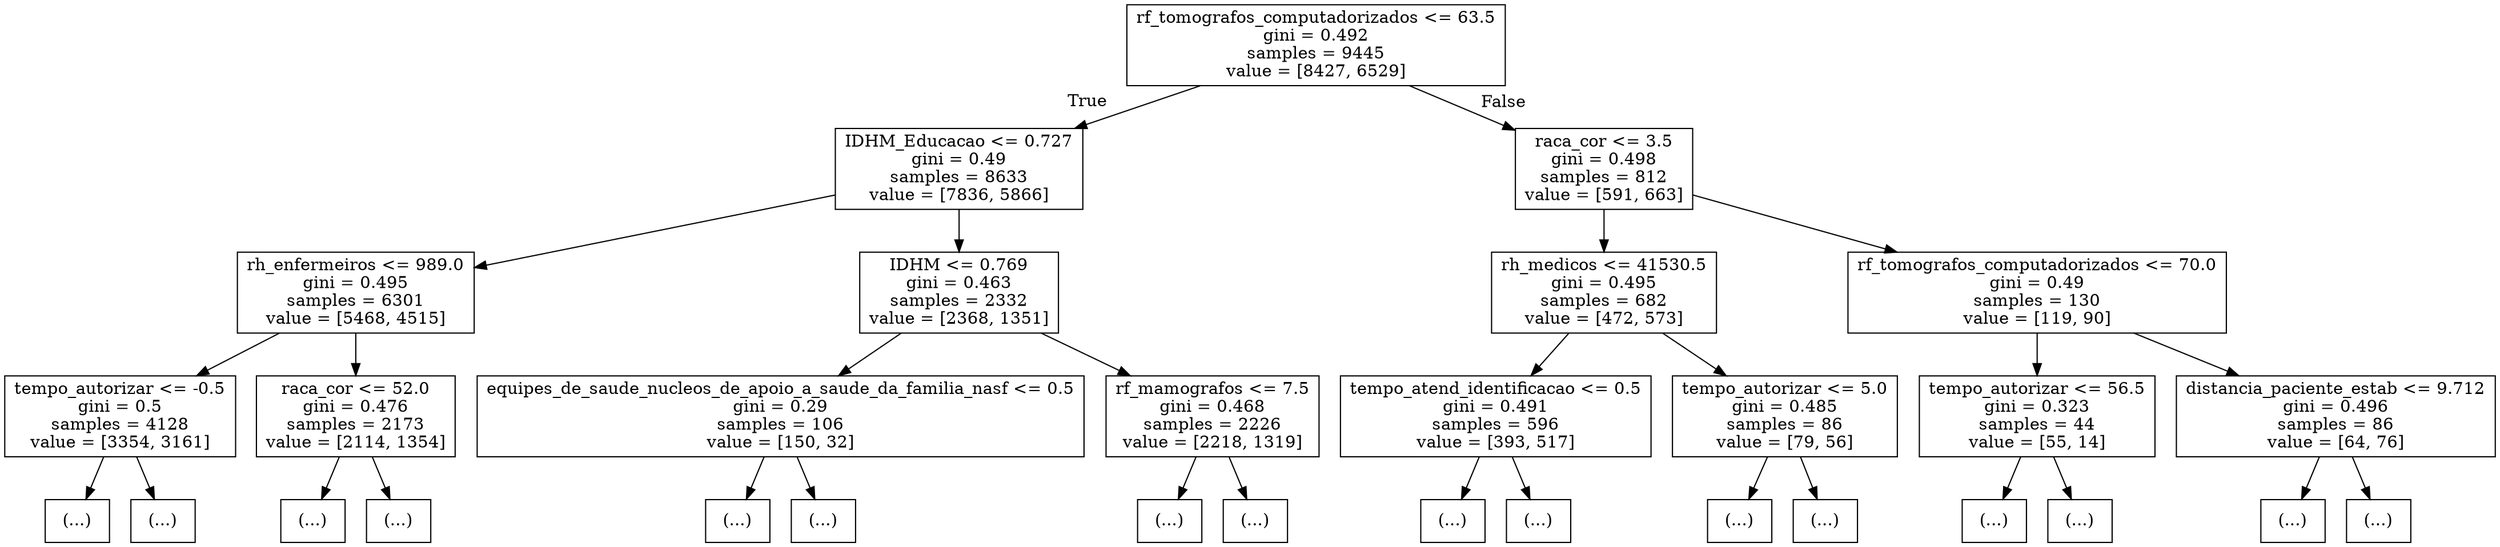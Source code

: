 digraph Tree {
node [shape=box] ;
0 [label="rf_tomografos_computadorizados <= 63.5\ngini = 0.492\nsamples = 9445\nvalue = [8427, 6529]"] ;
1 [label="IDHM_Educacao <= 0.727\ngini = 0.49\nsamples = 8633\nvalue = [7836, 5866]"] ;
0 -> 1 [labeldistance=2.5, labelangle=45, headlabel="True"] ;
2 [label="rh_enfermeiros <= 989.0\ngini = 0.495\nsamples = 6301\nvalue = [5468, 4515]"] ;
1 -> 2 ;
3 [label="tempo_autorizar <= -0.5\ngini = 0.5\nsamples = 4128\nvalue = [3354, 3161]"] ;
2 -> 3 ;
4 [label="(...)"] ;
3 -> 4 ;
117 [label="(...)"] ;
3 -> 117 ;
3098 [label="raca_cor <= 52.0\ngini = 0.476\nsamples = 2173\nvalue = [2114, 1354]"] ;
2 -> 3098 ;
3099 [label="(...)"] ;
3098 -> 3099 ;
4706 [label="(...)"] ;
3098 -> 4706 ;
4829 [label="IDHM <= 0.769\ngini = 0.463\nsamples = 2332\nvalue = [2368, 1351]"] ;
1 -> 4829 ;
4830 [label="equipes_de_saude_nucleos_de_apoio_a_saude_da_familia_nasf <= 0.5\ngini = 0.29\nsamples = 106\nvalue = [150, 32]"] ;
4829 -> 4830 ;
4831 [label="(...)"] ;
4830 -> 4831 ;
4854 [label="(...)"] ;
4830 -> 4854 ;
4897 [label="rf_mamografos <= 7.5\ngini = 0.468\nsamples = 2226\nvalue = [2218, 1319]"] ;
4829 -> 4897 ;
4898 [label="(...)"] ;
4897 -> 4898 ;
5925 [label="(...)"] ;
4897 -> 5925 ;
6514 [label="raca_cor <= 3.5\ngini = 0.498\nsamples = 812\nvalue = [591, 663]"] ;
0 -> 6514 [labeldistance=2.5, labelangle=-45, headlabel="False"] ;
6515 [label="rh_medicos <= 41530.5\ngini = 0.495\nsamples = 682\nvalue = [472, 573]"] ;
6514 -> 6515 ;
6516 [label="tempo_atend_identificacao <= 0.5\ngini = 0.491\nsamples = 596\nvalue = [393, 517]"] ;
6515 -> 6516 ;
6517 [label="(...)"] ;
6516 -> 6517 ;
6574 [label="(...)"] ;
6516 -> 6574 ;
7033 [label="tempo_autorizar <= 5.0\ngini = 0.485\nsamples = 86\nvalue = [79, 56]"] ;
6515 -> 7033 ;
7034 [label="(...)"] ;
7033 -> 7034 ;
7073 [label="(...)"] ;
7033 -> 7073 ;
7084 [label="rf_tomografos_computadorizados <= 70.0\ngini = 0.49\nsamples = 130\nvalue = [119, 90]"] ;
6514 -> 7084 ;
7085 [label="tempo_autorizar <= 56.5\ngini = 0.323\nsamples = 44\nvalue = [55, 14]"] ;
7084 -> 7085 ;
7086 [label="(...)"] ;
7085 -> 7086 ;
7117 [label="(...)"] ;
7085 -> 7117 ;
7118 [label="distancia_paciente_estab <= 9.712\ngini = 0.496\nsamples = 86\nvalue = [64, 76]"] ;
7084 -> 7118 ;
7119 [label="(...)"] ;
7118 -> 7119 ;
7132 [label="(...)"] ;
7118 -> 7132 ;
}